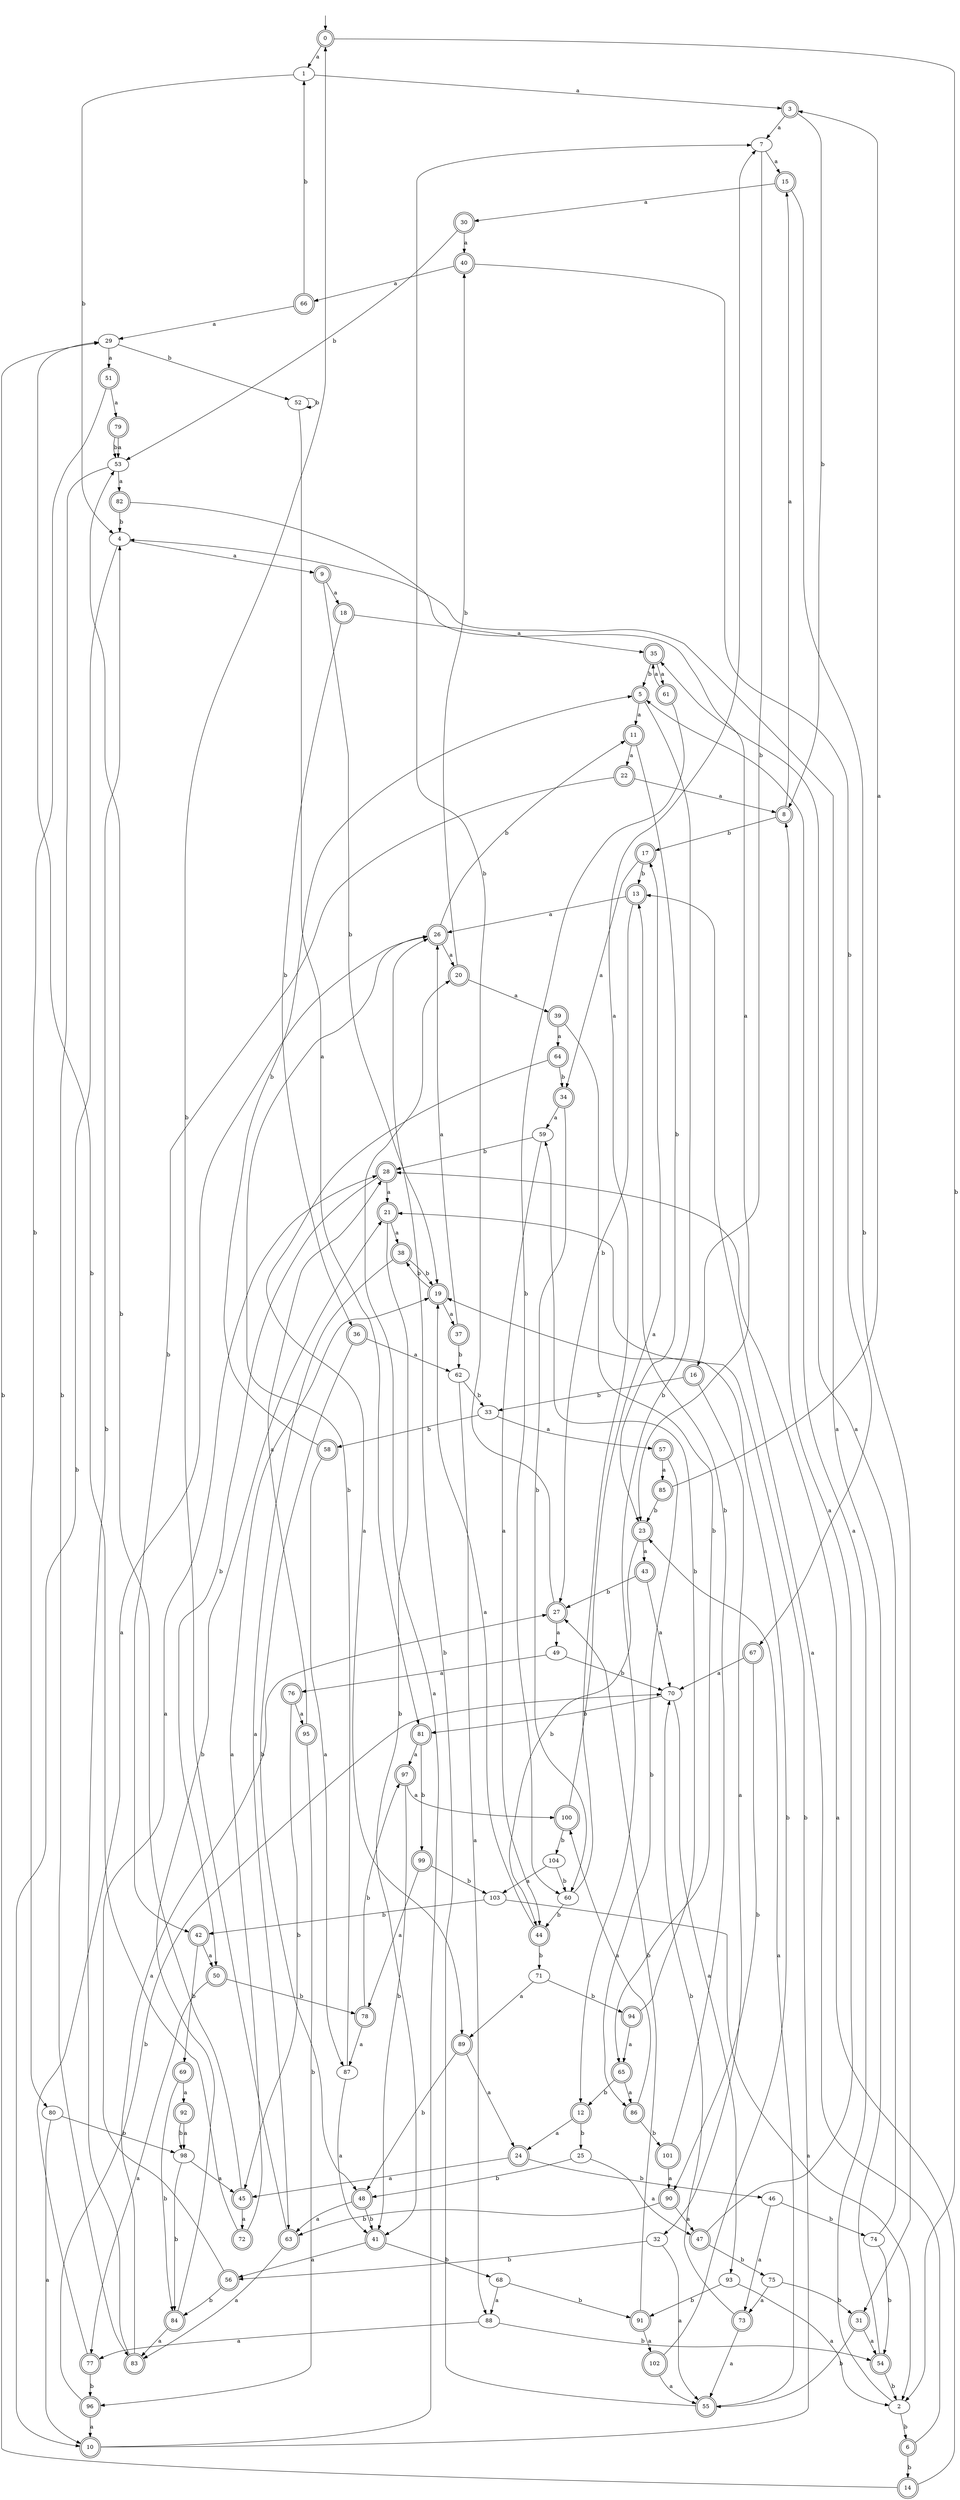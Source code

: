 digraph RandomDFA {
  __start0 [label="", shape=none];
  __start0 -> 0 [label=""];
  0 [shape=circle] [shape=doublecircle]
  0 -> 1 [label="a"]
  0 -> 2 [label="b"]
  1
  1 -> 3 [label="a"]
  1 -> 4 [label="b"]
  2
  2 -> 5 [label="a"]
  2 -> 6 [label="b"]
  3 [shape=doublecircle]
  3 -> 7 [label="a"]
  3 -> 8 [label="b"]
  4
  4 -> 9 [label="a"]
  4 -> 10 [label="b"]
  5 [shape=doublecircle]
  5 -> 11 [label="a"]
  5 -> 12 [label="b"]
  6 [shape=doublecircle]
  6 -> 13 [label="a"]
  6 -> 14 [label="b"]
  7
  7 -> 15 [label="a"]
  7 -> 16 [label="b"]
  8 [shape=doublecircle]
  8 -> 15 [label="a"]
  8 -> 17 [label="b"]
  9 [shape=doublecircle]
  9 -> 18 [label="a"]
  9 -> 19 [label="b"]
  10 [shape=doublecircle]
  10 -> 20 [label="a"]
  10 -> 21 [label="b"]
  11 [shape=doublecircle]
  11 -> 22 [label="a"]
  11 -> 23 [label="b"]
  12 [shape=doublecircle]
  12 -> 24 [label="a"]
  12 -> 25 [label="b"]
  13 [shape=doublecircle]
  13 -> 26 [label="a"]
  13 -> 27 [label="b"]
  14 [shape=doublecircle]
  14 -> 28 [label="a"]
  14 -> 29 [label="b"]
  15 [shape=doublecircle]
  15 -> 30 [label="a"]
  15 -> 31 [label="b"]
  16 [shape=doublecircle]
  16 -> 32 [label="a"]
  16 -> 33 [label="b"]
  17 [shape=doublecircle]
  17 -> 34 [label="a"]
  17 -> 13 [label="b"]
  18 [shape=doublecircle]
  18 -> 35 [label="a"]
  18 -> 36 [label="b"]
  19 [shape=doublecircle]
  19 -> 37 [label="a"]
  19 -> 38 [label="b"]
  20 [shape=doublecircle]
  20 -> 39 [label="a"]
  20 -> 40 [label="b"]
  21 [shape=doublecircle]
  21 -> 38 [label="a"]
  21 -> 41 [label="b"]
  22 [shape=doublecircle]
  22 -> 8 [label="a"]
  22 -> 42 [label="b"]
  23 [shape=doublecircle]
  23 -> 43 [label="a"]
  23 -> 44 [label="b"]
  24 [shape=doublecircle]
  24 -> 45 [label="a"]
  24 -> 46 [label="b"]
  25
  25 -> 47 [label="a"]
  25 -> 48 [label="b"]
  26 [shape=doublecircle]
  26 -> 20 [label="a"]
  26 -> 11 [label="b"]
  27 [shape=doublecircle]
  27 -> 49 [label="a"]
  27 -> 7 [label="b"]
  28 [shape=doublecircle]
  28 -> 21 [label="a"]
  28 -> 50 [label="b"]
  29
  29 -> 51 [label="a"]
  29 -> 52 [label="b"]
  30 [shape=doublecircle]
  30 -> 40 [label="a"]
  30 -> 53 [label="b"]
  31 [shape=doublecircle]
  31 -> 54 [label="a"]
  31 -> 55 [label="b"]
  32
  32 -> 55 [label="a"]
  32 -> 56 [label="b"]
  33
  33 -> 57 [label="a"]
  33 -> 58 [label="b"]
  34 [shape=doublecircle]
  34 -> 59 [label="a"]
  34 -> 60 [label="b"]
  35 [shape=doublecircle]
  35 -> 61 [label="a"]
  35 -> 5 [label="b"]
  36 [shape=doublecircle]
  36 -> 62 [label="a"]
  36 -> 48 [label="b"]
  37 [shape=doublecircle]
  37 -> 26 [label="a"]
  37 -> 62 [label="b"]
  38 [shape=doublecircle]
  38 -> 63 [label="a"]
  38 -> 19 [label="b"]
  39 [shape=doublecircle]
  39 -> 64 [label="a"]
  39 -> 65 [label="b"]
  40 [shape=doublecircle]
  40 -> 66 [label="a"]
  40 -> 67 [label="b"]
  41 [shape=doublecircle]
  41 -> 56 [label="a"]
  41 -> 68 [label="b"]
  42 [shape=doublecircle]
  42 -> 50 [label="a"]
  42 -> 69 [label="b"]
  43 [shape=doublecircle]
  43 -> 70 [label="a"]
  43 -> 27 [label="b"]
  44 [shape=doublecircle]
  44 -> 19 [label="a"]
  44 -> 71 [label="b"]
  45 [shape=doublecircle]
  45 -> 72 [label="a"]
  45 -> 53 [label="b"]
  46
  46 -> 73 [label="a"]
  46 -> 74 [label="b"]
  47 [shape=doublecircle]
  47 -> 8 [label="a"]
  47 -> 75 [label="b"]
  48 [shape=doublecircle]
  48 -> 63 [label="a"]
  48 -> 41 [label="b"]
  49
  49 -> 76 [label="a"]
  49 -> 70 [label="b"]
  50 [shape=doublecircle]
  50 -> 77 [label="a"]
  50 -> 78 [label="b"]
  51 [shape=doublecircle]
  51 -> 79 [label="a"]
  51 -> 80 [label="b"]
  52
  52 -> 81 [label="a"]
  52 -> 52 [label="b"]
  53
  53 -> 82 [label="a"]
  53 -> 83 [label="b"]
  54 [shape=doublecircle]
  54 -> 4 [label="a"]
  54 -> 2 [label="b"]
  55 [shape=doublecircle]
  55 -> 23 [label="a"]
  55 -> 26 [label="b"]
  56 [shape=doublecircle]
  56 -> 28 [label="a"]
  56 -> 84 [label="b"]
  57 [shape=doublecircle]
  57 -> 85 [label="a"]
  57 -> 86 [label="b"]
  58 [shape=doublecircle]
  58 -> 87 [label="a"]
  58 -> 5 [label="b"]
  59
  59 -> 44 [label="a"]
  59 -> 28 [label="b"]
  60
  60 -> 7 [label="a"]
  60 -> 44 [label="b"]
  61 [shape=doublecircle]
  61 -> 35 [label="a"]
  61 -> 60 [label="b"]
  62
  62 -> 88 [label="a"]
  62 -> 33 [label="b"]
  63 [shape=doublecircle]
  63 -> 83 [label="a"]
  63 -> 0 [label="b"]
  64 [shape=doublecircle]
  64 -> 89 [label="a"]
  64 -> 34 [label="b"]
  65 [shape=doublecircle]
  65 -> 86 [label="a"]
  65 -> 12 [label="b"]
  66 [shape=doublecircle]
  66 -> 29 [label="a"]
  66 -> 1 [label="b"]
  67 [shape=doublecircle]
  67 -> 70 [label="a"]
  67 -> 90 [label="b"]
  68
  68 -> 88 [label="a"]
  68 -> 91 [label="b"]
  69 [shape=doublecircle]
  69 -> 92 [label="a"]
  69 -> 84 [label="b"]
  70
  70 -> 93 [label="a"]
  70 -> 81 [label="b"]
  71
  71 -> 89 [label="a"]
  71 -> 94 [label="b"]
  72 [shape=doublecircle]
  72 -> 19 [label="a"]
  72 -> 29 [label="b"]
  73 [shape=doublecircle]
  73 -> 55 [label="a"]
  73 -> 70 [label="b"]
  74
  74 -> 35 [label="a"]
  74 -> 54 [label="b"]
  75
  75 -> 73 [label="a"]
  75 -> 31 [label="b"]
  76 [shape=doublecircle]
  76 -> 95 [label="a"]
  76 -> 45 [label="b"]
  77 [shape=doublecircle]
  77 -> 26 [label="a"]
  77 -> 96 [label="b"]
  78 [shape=doublecircle]
  78 -> 87 [label="a"]
  78 -> 97 [label="b"]
  79 [shape=doublecircle]
  79 -> 53 [label="a"]
  79 -> 53 [label="b"]
  80
  80 -> 10 [label="a"]
  80 -> 98 [label="b"]
  81 [shape=doublecircle]
  81 -> 97 [label="a"]
  81 -> 99 [label="b"]
  82 [shape=doublecircle]
  82 -> 23 [label="a"]
  82 -> 4 [label="b"]
  83 [shape=doublecircle]
  83 -> 27 [label="a"]
  83 -> 4 [label="b"]
  84 [shape=doublecircle]
  84 -> 83 [label="a"]
  84 -> 21 [label="b"]
  85 [shape=doublecircle]
  85 -> 3 [label="a"]
  85 -> 23 [label="b"]
  86 [shape=doublecircle]
  86 -> 100 [label="a"]
  86 -> 101 [label="b"]
  87
  87 -> 41 [label="a"]
  87 -> 26 [label="b"]
  88
  88 -> 77 [label="a"]
  88 -> 54 [label="b"]
  89 [shape=doublecircle]
  89 -> 24 [label="a"]
  89 -> 48 [label="b"]
  90 [shape=doublecircle]
  90 -> 47 [label="a"]
  90 -> 63 [label="b"]
  91 [shape=doublecircle]
  91 -> 102 [label="a"]
  91 -> 27 [label="b"]
  92 [shape=doublecircle]
  92 -> 98 [label="a"]
  92 -> 98 [label="b"]
  93
  93 -> 2 [label="a"]
  93 -> 91 [label="b"]
  94 [shape=doublecircle]
  94 -> 65 [label="a"]
  94 -> 59 [label="b"]
  95 [shape=doublecircle]
  95 -> 28 [label="a"]
  95 -> 96 [label="b"]
  96 [shape=doublecircle]
  96 -> 10 [label="a"]
  96 -> 70 [label="b"]
  97 [shape=doublecircle]
  97 -> 100 [label="a"]
  97 -> 41 [label="b"]
  98
  98 -> 45 [label="a"]
  98 -> 84 [label="b"]
  99 [shape=doublecircle]
  99 -> 78 [label="a"]
  99 -> 103 [label="b"]
  100 [shape=doublecircle]
  100 -> 17 [label="a"]
  100 -> 104 [label="b"]
  101 [shape=doublecircle]
  101 -> 90 [label="a"]
  101 -> 13 [label="b"]
  102 [shape=doublecircle]
  102 -> 55 [label="a"]
  102 -> 19 [label="b"]
  103
  103 -> 2 [label="a"]
  103 -> 42 [label="b"]
  104
  104 -> 103 [label="a"]
  104 -> 60 [label="b"]
}
